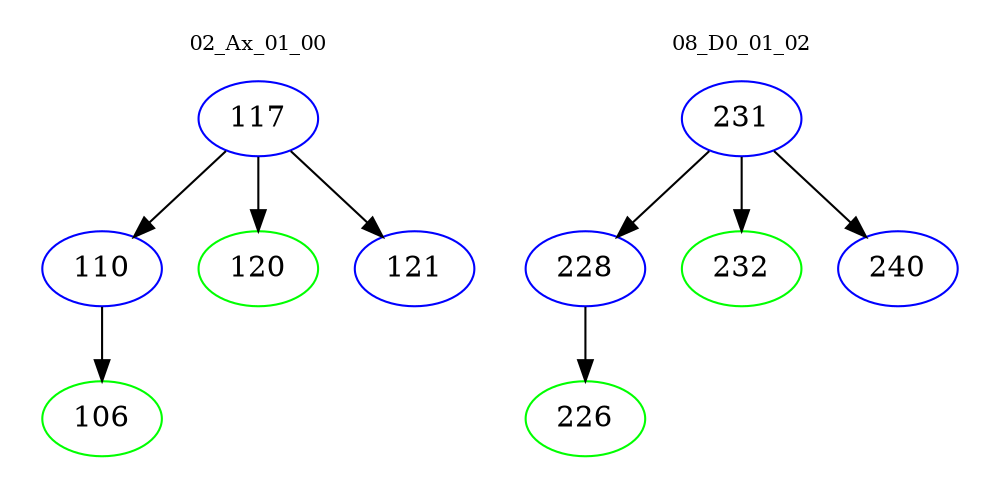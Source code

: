 digraph{
subgraph cluster_0 {
color = white
label = "02_Ax_01_00";
fontsize=10;
T0_117 [label="117", color="blue"]
T0_117 -> T0_110 [color="black"]
T0_110 [label="110", color="blue"]
T0_110 -> T0_106 [color="black"]
T0_106 [label="106", color="green"]
T0_117 -> T0_120 [color="black"]
T0_120 [label="120", color="green"]
T0_117 -> T0_121 [color="black"]
T0_121 [label="121", color="blue"]
}
subgraph cluster_1 {
color = white
label = "08_D0_01_02";
fontsize=10;
T1_231 [label="231", color="blue"]
T1_231 -> T1_228 [color="black"]
T1_228 [label="228", color="blue"]
T1_228 -> T1_226 [color="black"]
T1_226 [label="226", color="green"]
T1_231 -> T1_232 [color="black"]
T1_232 [label="232", color="green"]
T1_231 -> T1_240 [color="black"]
T1_240 [label="240", color="blue"]
}
}
